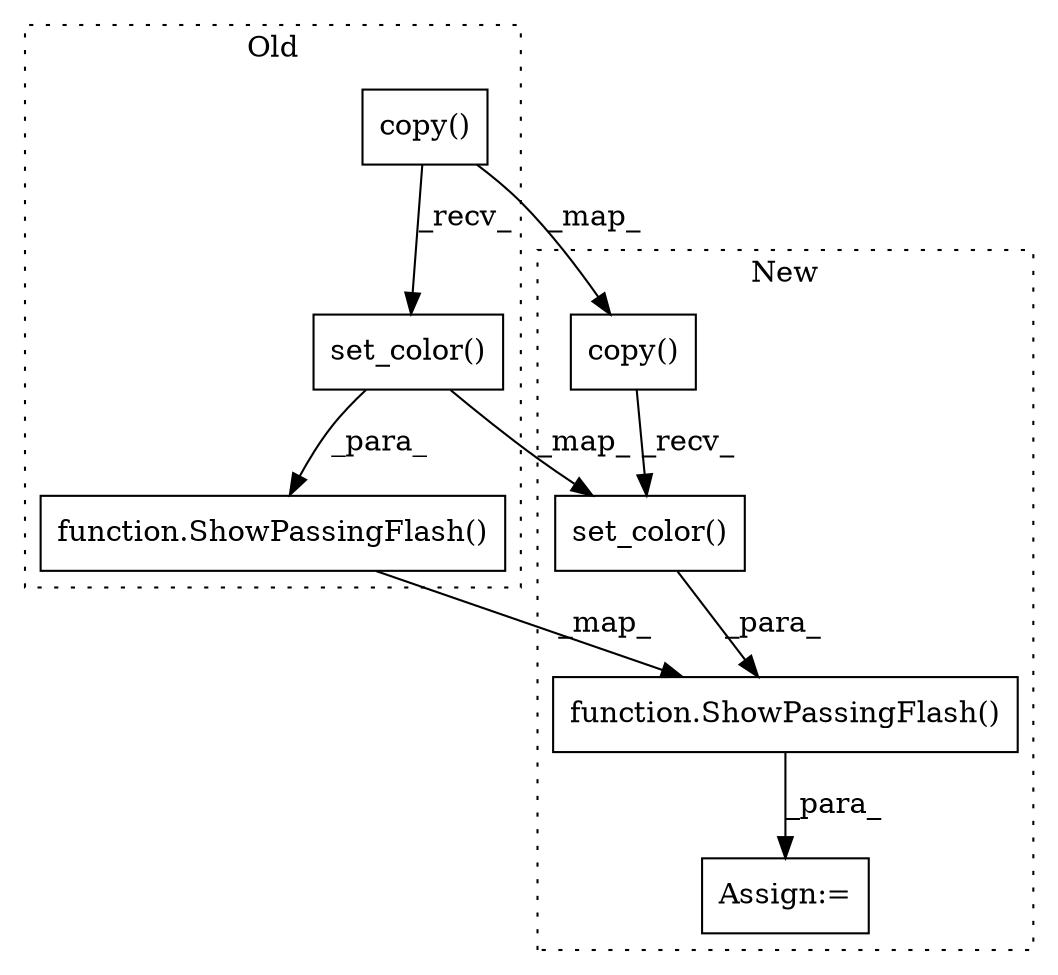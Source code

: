 digraph G {
subgraph cluster0 {
1 [label="set_color()" a="75" s="2229,2275" l="22,1" shape="box"];
4 [label="function.ShowPassingFlash()" a="75" s="2212,2276" l="17,17" shape="box"];
5 [label="copy()" a="75" s="2229" l="11" shape="box"];
label = "Old";
style="dotted";
}
subgraph cluster1 {
2 [label="set_color()" a="75" s="2418,2462" l="20,1" shape="box"];
3 [label="function.ShowPassingFlash()" a="75" s="2380,2463" l="38,55" shape="box"];
6 [label="copy()" a="75" s="2345" l="11" shape="box"];
7 [label="Assign:=" a="68" s="2377" l="3" shape="box"];
label = "New";
style="dotted";
}
1 -> 2 [label="_map_"];
1 -> 4 [label="_para_"];
2 -> 3 [label="_para_"];
3 -> 7 [label="_para_"];
4 -> 3 [label="_map_"];
5 -> 6 [label="_map_"];
5 -> 1 [label="_recv_"];
6 -> 2 [label="_recv_"];
}